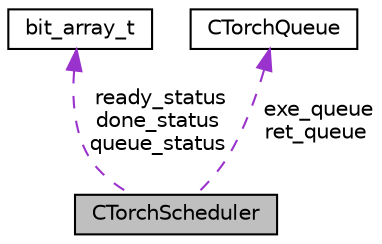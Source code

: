 digraph "CTorchScheduler"
{
 // LATEX_PDF_SIZE
  edge [fontname="Helvetica",fontsize="10",labelfontname="Helvetica",labelfontsize="10"];
  node [fontname="Helvetica",fontsize="10",shape=record];
  Node1 [label="CTorchScheduler",height=0.2,width=0.4,color="black", fillcolor="grey75", style="filled", fontcolor="black",tooltip=" "];
  Node2 -> Node1 [dir="back",color="darkorchid3",fontsize="10",style="dashed",label=" ready_status\ndone_status\nqueue_status" ,fontname="Helvetica"];
  Node2 [label="bit_array_t",height=0.2,width=0.4,color="black", fillcolor="white", style="filled",URL="$structbit__array__t.html",tooltip=" "];
  Node3 -> Node1 [dir="back",color="darkorchid3",fontsize="10",style="dashed",label=" exe_queue\nret_queue" ,fontname="Helvetica"];
  Node3 [label="CTorchQueue",height=0.2,width=0.4,color="black", fillcolor="white", style="filled",URL="$structCTorchQueue.html",tooltip=" "];
}
